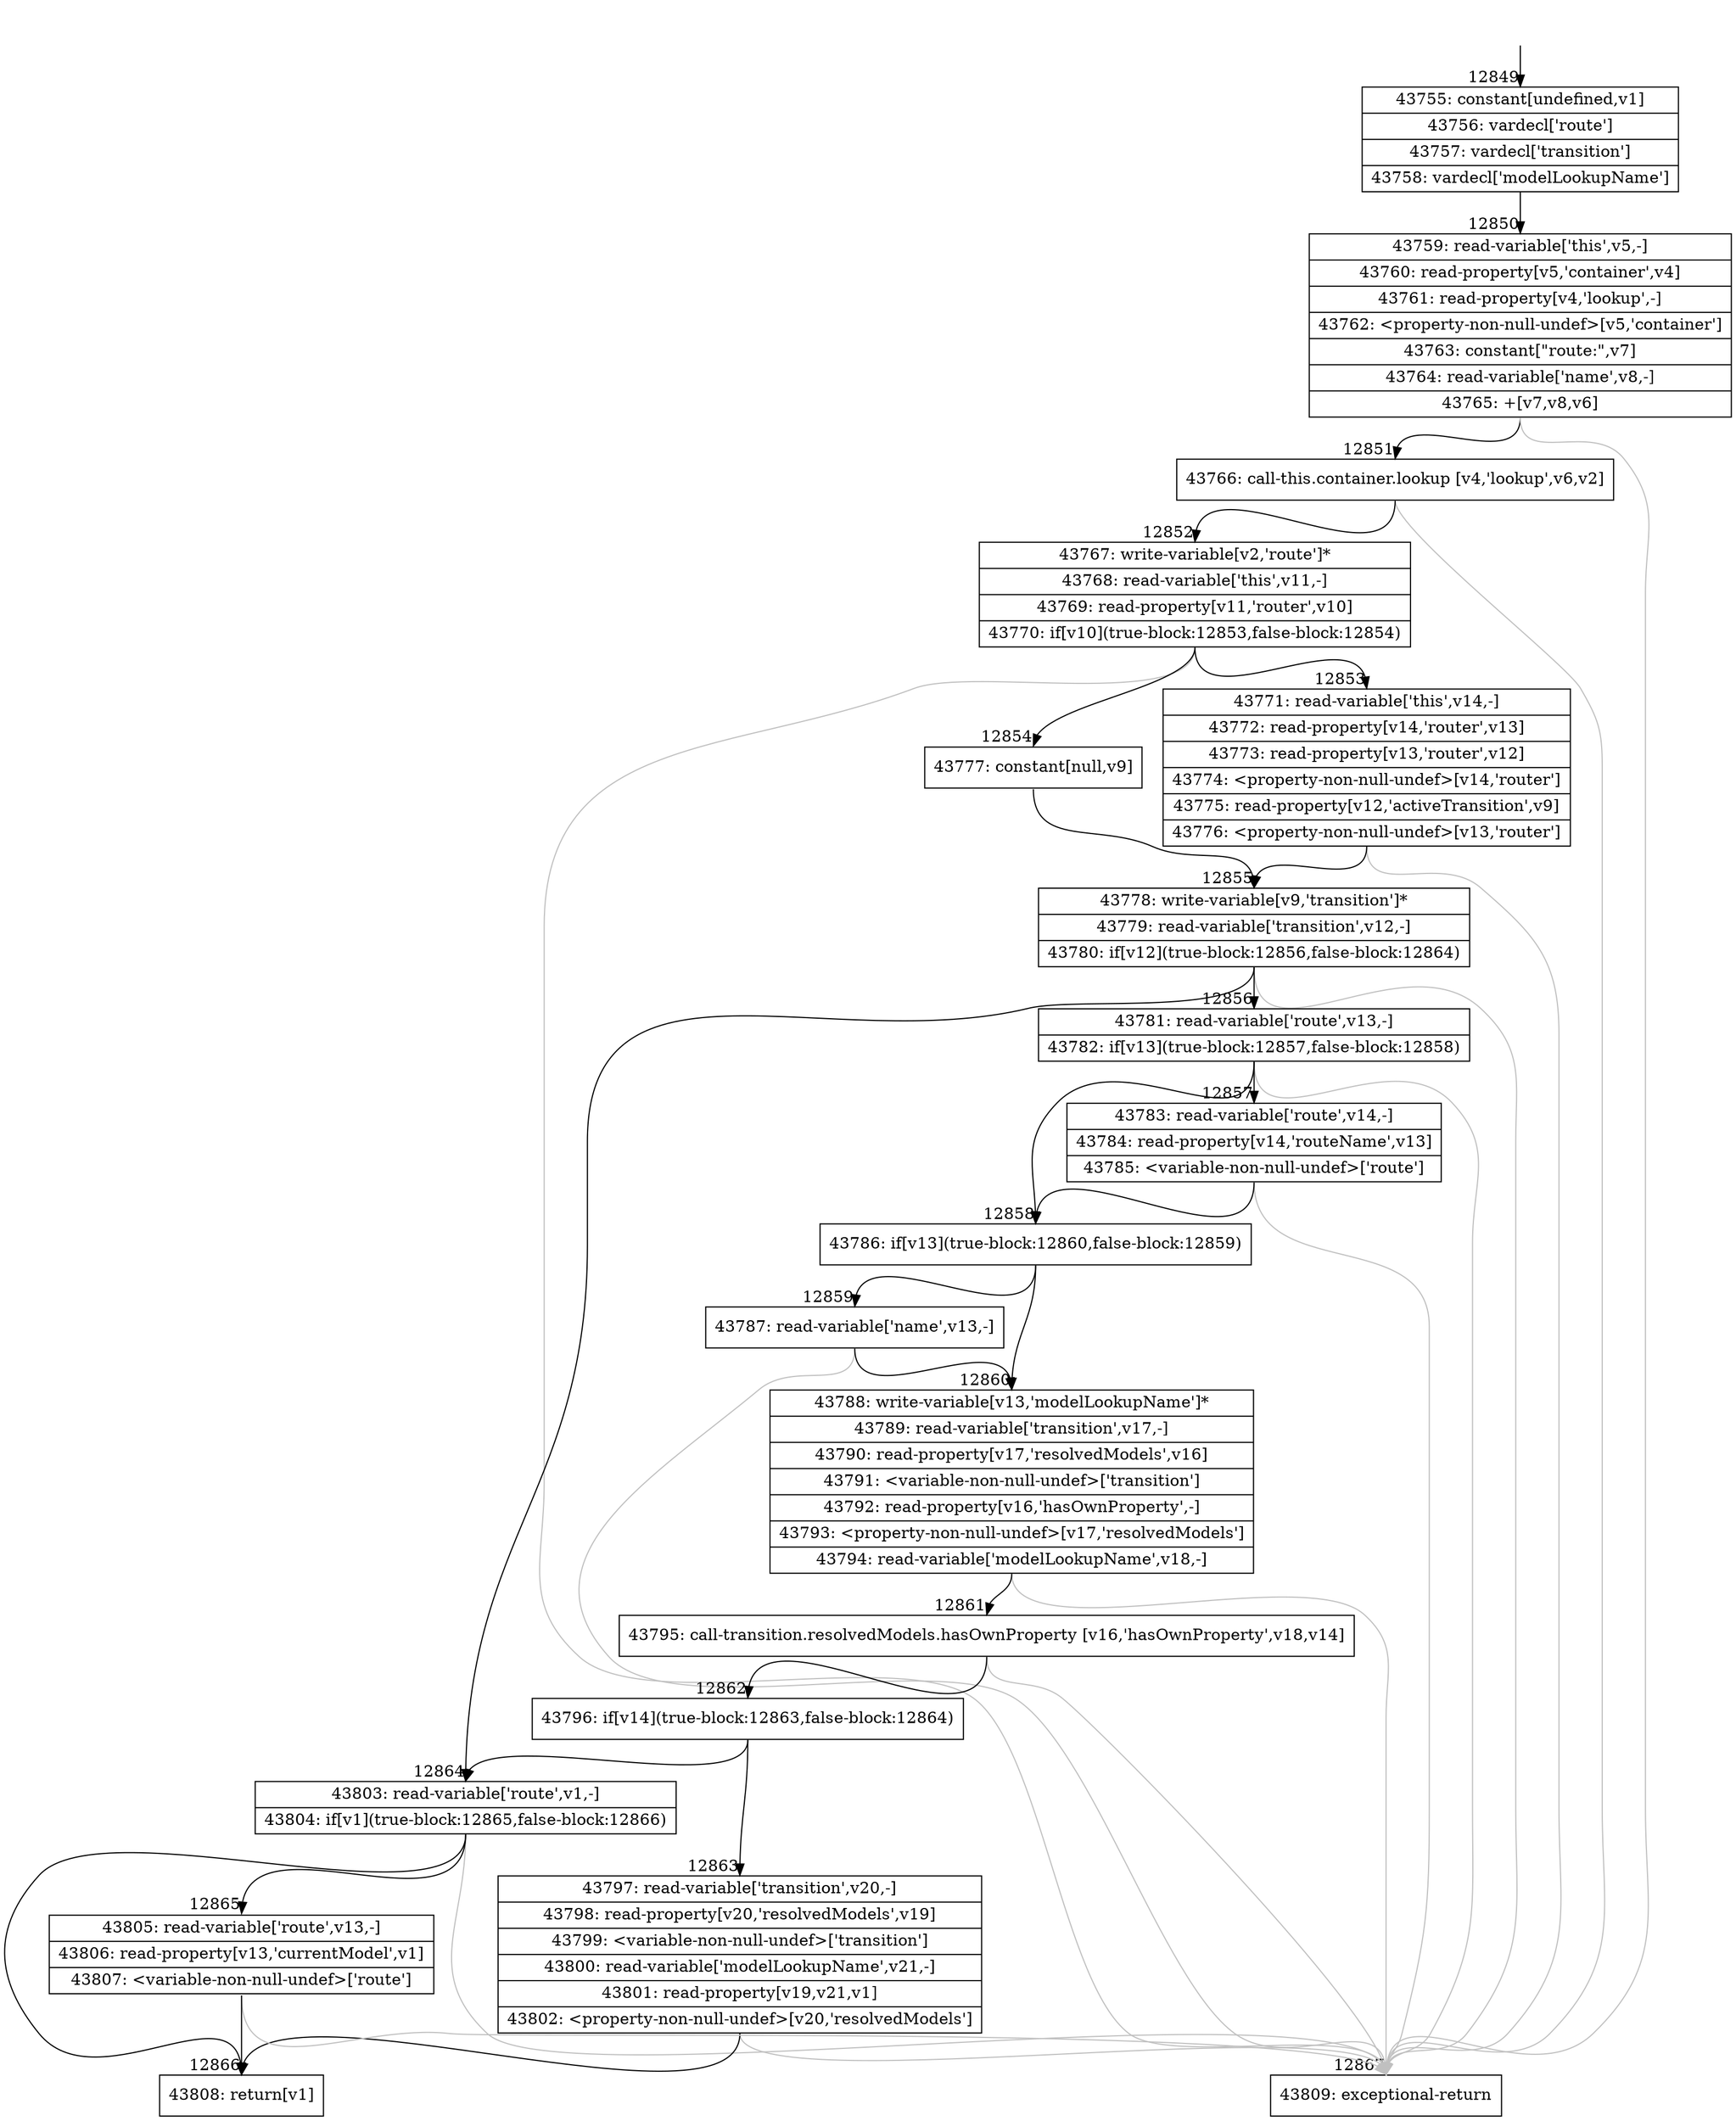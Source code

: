digraph {
rankdir="TD"
BB_entry1066[shape=none,label=""];
BB_entry1066 -> BB12849 [tailport=s, headport=n, headlabel="    12849"]
BB12849 [shape=record label="{43755: constant[undefined,v1]|43756: vardecl['route']|43757: vardecl['transition']|43758: vardecl['modelLookupName']}" ] 
BB12849 -> BB12850 [tailport=s, headport=n, headlabel="      12850"]
BB12850 [shape=record label="{43759: read-variable['this',v5,-]|43760: read-property[v5,'container',v4]|43761: read-property[v4,'lookup',-]|43762: \<property-non-null-undef\>[v5,'container']|43763: constant[\"route:\",v7]|43764: read-variable['name',v8,-]|43765: +[v7,v8,v6]}" ] 
BB12850 -> BB12851 [tailport=s, headport=n, headlabel="      12851"]
BB12850 -> BB12867 [tailport=s, headport=n, color=gray, headlabel="      12867"]
BB12851 [shape=record label="{43766: call-this.container.lookup [v4,'lookup',v6,v2]}" ] 
BB12851 -> BB12852 [tailport=s, headport=n, headlabel="      12852"]
BB12851 -> BB12867 [tailport=s, headport=n, color=gray]
BB12852 [shape=record label="{43767: write-variable[v2,'route']*|43768: read-variable['this',v11,-]|43769: read-property[v11,'router',v10]|43770: if[v10](true-block:12853,false-block:12854)}" ] 
BB12852 -> BB12853 [tailport=s, headport=n, headlabel="      12853"]
BB12852 -> BB12854 [tailport=s, headport=n, headlabel="      12854"]
BB12852 -> BB12867 [tailport=s, headport=n, color=gray]
BB12853 [shape=record label="{43771: read-variable['this',v14,-]|43772: read-property[v14,'router',v13]|43773: read-property[v13,'router',v12]|43774: \<property-non-null-undef\>[v14,'router']|43775: read-property[v12,'activeTransition',v9]|43776: \<property-non-null-undef\>[v13,'router']}" ] 
BB12853 -> BB12855 [tailport=s, headport=n, headlabel="      12855"]
BB12853 -> BB12867 [tailport=s, headport=n, color=gray]
BB12854 [shape=record label="{43777: constant[null,v9]}" ] 
BB12854 -> BB12855 [tailport=s, headport=n]
BB12855 [shape=record label="{43778: write-variable[v9,'transition']*|43779: read-variable['transition',v12,-]|43780: if[v12](true-block:12856,false-block:12864)}" ] 
BB12855 -> BB12856 [tailport=s, headport=n, headlabel="      12856"]
BB12855 -> BB12864 [tailport=s, headport=n, headlabel="      12864"]
BB12855 -> BB12867 [tailport=s, headport=n, color=gray]
BB12856 [shape=record label="{43781: read-variable['route',v13,-]|43782: if[v13](true-block:12857,false-block:12858)}" ] 
BB12856 -> BB12858 [tailport=s, headport=n, headlabel="      12858"]
BB12856 -> BB12857 [tailport=s, headport=n, headlabel="      12857"]
BB12856 -> BB12867 [tailport=s, headport=n, color=gray]
BB12857 [shape=record label="{43783: read-variable['route',v14,-]|43784: read-property[v14,'routeName',v13]|43785: \<variable-non-null-undef\>['route']}" ] 
BB12857 -> BB12858 [tailport=s, headport=n]
BB12857 -> BB12867 [tailport=s, headport=n, color=gray]
BB12858 [shape=record label="{43786: if[v13](true-block:12860,false-block:12859)}" ] 
BB12858 -> BB12860 [tailport=s, headport=n, headlabel="      12860"]
BB12858 -> BB12859 [tailport=s, headport=n, headlabel="      12859"]
BB12859 [shape=record label="{43787: read-variable['name',v13,-]}" ] 
BB12859 -> BB12860 [tailport=s, headport=n]
BB12859 -> BB12867 [tailport=s, headport=n, color=gray]
BB12860 [shape=record label="{43788: write-variable[v13,'modelLookupName']*|43789: read-variable['transition',v17,-]|43790: read-property[v17,'resolvedModels',v16]|43791: \<variable-non-null-undef\>['transition']|43792: read-property[v16,'hasOwnProperty',-]|43793: \<property-non-null-undef\>[v17,'resolvedModels']|43794: read-variable['modelLookupName',v18,-]}" ] 
BB12860 -> BB12861 [tailport=s, headport=n, headlabel="      12861"]
BB12860 -> BB12867 [tailport=s, headport=n, color=gray]
BB12861 [shape=record label="{43795: call-transition.resolvedModels.hasOwnProperty [v16,'hasOwnProperty',v18,v14]}" ] 
BB12861 -> BB12862 [tailport=s, headport=n, headlabel="      12862"]
BB12861 -> BB12867 [tailport=s, headport=n, color=gray]
BB12862 [shape=record label="{43796: if[v14](true-block:12863,false-block:12864)}" ] 
BB12862 -> BB12863 [tailport=s, headport=n, headlabel="      12863"]
BB12862 -> BB12864 [tailport=s, headport=n]
BB12863 [shape=record label="{43797: read-variable['transition',v20,-]|43798: read-property[v20,'resolvedModels',v19]|43799: \<variable-non-null-undef\>['transition']|43800: read-variable['modelLookupName',v21,-]|43801: read-property[v19,v21,v1]|43802: \<property-non-null-undef\>[v20,'resolvedModels']}" ] 
BB12863 -> BB12866 [tailport=s, headport=n, headlabel="      12866"]
BB12863 -> BB12867 [tailport=s, headport=n, color=gray]
BB12864 [shape=record label="{43803: read-variable['route',v1,-]|43804: if[v1](true-block:12865,false-block:12866)}" ] 
BB12864 -> BB12866 [tailport=s, headport=n]
BB12864 -> BB12865 [tailport=s, headport=n, headlabel="      12865"]
BB12864 -> BB12867 [tailport=s, headport=n, color=gray]
BB12865 [shape=record label="{43805: read-variable['route',v13,-]|43806: read-property[v13,'currentModel',v1]|43807: \<variable-non-null-undef\>['route']}" ] 
BB12865 -> BB12866 [tailport=s, headport=n]
BB12865 -> BB12867 [tailport=s, headport=n, color=gray]
BB12866 [shape=record label="{43808: return[v1]}" ] 
BB12867 [shape=record label="{43809: exceptional-return}" ] 
//#$~ 24291
}
